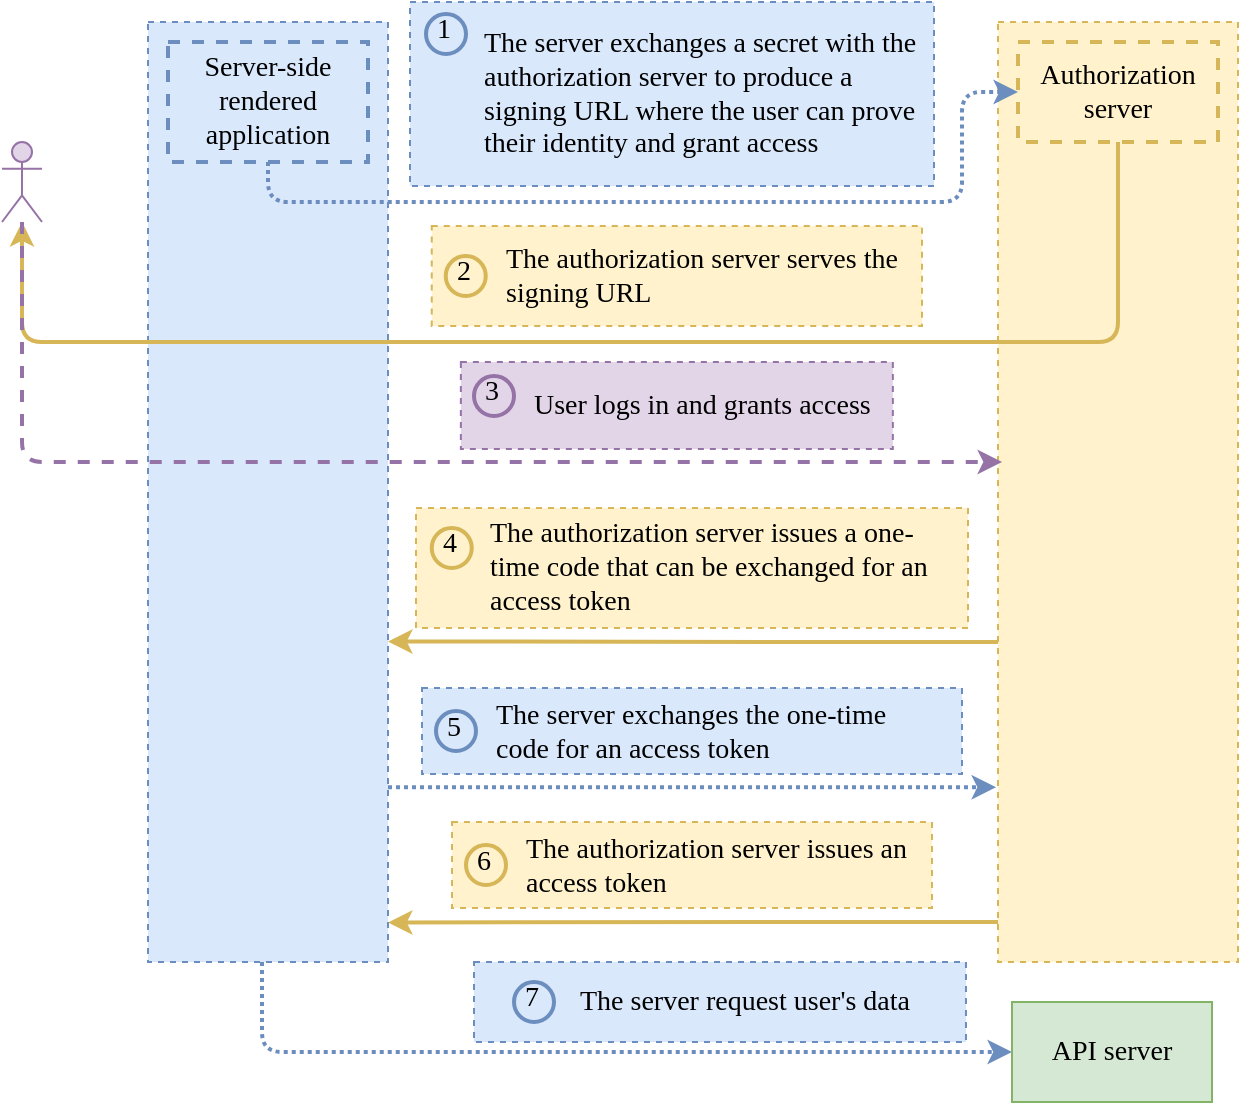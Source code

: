 <mxfile version="20.2.8" type="github" pages="2">
  <diagram id="vSn0QKJqHxPC6K8kOgIM" name="auth_code_flow">
    <mxGraphModel dx="1038" dy="667" grid="1" gridSize="10" guides="1" tooltips="1" connect="1" arrows="1" fold="1" page="1" pageScale="1" pageWidth="850" pageHeight="1100" math="0" shadow="0">
      <root>
        <mxCell id="0" />
        <mxCell id="1" parent="0" />
        <mxCell id="Ktnll7n3VR85cGEusO8C-1" style="edgeStyle=orthogonalEdgeStyle;rounded=1;orthogonalLoop=1;jettySize=auto;html=1;entryX=1;entryY=0.659;entryDx=0;entryDy=0;entryPerimeter=0;strokeColor=#d6b656;strokeWidth=2;fillColor=#fff2cc;fontFamily=Comic Sans MS;fontSize=14;" edge="1" parent="1" source="Ktnll7n3VR85cGEusO8C-3" target="Ktnll7n3VR85cGEusO8C-6">
          <mxGeometry relative="1" as="geometry">
            <Array as="points">
              <mxPoint x="500" y="330" />
              <mxPoint x="500" y="330" />
            </Array>
          </mxGeometry>
        </mxCell>
        <mxCell id="Ktnll7n3VR85cGEusO8C-2" style="edgeStyle=orthogonalEdgeStyle;rounded=1;orthogonalLoop=1;jettySize=auto;html=1;entryX=1;entryY=0.958;entryDx=0;entryDy=0;entryPerimeter=0;strokeColor=#d6b656;strokeWidth=2;fillColor=#fff2cc;fontFamily=Comic Sans MS;fontSize=14;" edge="1" parent="1" source="Ktnll7n3VR85cGEusO8C-3" target="Ktnll7n3VR85cGEusO8C-6">
          <mxGeometry relative="1" as="geometry">
            <Array as="points">
              <mxPoint x="480" y="470" />
              <mxPoint x="480" y="470" />
            </Array>
          </mxGeometry>
        </mxCell>
        <mxCell id="Ktnll7n3VR85cGEusO8C-3" value="" style="rounded=0;whiteSpace=wrap;html=1;strokeColor=#d6b656;dashed=1;fillColor=#fff2cc;fontFamily=Comic Sans MS;fontSize=14;" vertex="1" parent="1">
          <mxGeometry x="578" y="20" width="120" height="470" as="geometry" />
        </mxCell>
        <mxCell id="Ktnll7n3VR85cGEusO8C-4" style="edgeStyle=orthogonalEdgeStyle;rounded=1;orthogonalLoop=1;jettySize=auto;html=1;entryX=0;entryY=0.5;entryDx=0;entryDy=0;fillColor=#dae8fc;strokeColor=#6c8ebf;strokeWidth=2;dashed=1;dashPattern=1 1;fontFamily=Comic Sans MS;fontSize=14;" edge="1" parent="1" target="Ktnll7n3VR85cGEusO8C-9">
          <mxGeometry relative="1" as="geometry">
            <Array as="points">
              <mxPoint x="210" y="535" />
            </Array>
            <mxPoint x="210" y="490" as="sourcePoint" />
          </mxGeometry>
        </mxCell>
        <mxCell id="Ktnll7n3VR85cGEusO8C-5" style="edgeStyle=orthogonalEdgeStyle;rounded=1;orthogonalLoop=1;jettySize=auto;html=1;entryX=-0.008;entryY=0.814;entryDx=0;entryDy=0;entryPerimeter=0;strokeColor=#6c8ebf;strokeWidth=2;fillColor=#dae8fc;dashed=1;dashPattern=1 1;fontFamily=Comic Sans MS;fontSize=14;" edge="1" parent="1" source="Ktnll7n3VR85cGEusO8C-6" target="Ktnll7n3VR85cGEusO8C-3">
          <mxGeometry relative="1" as="geometry">
            <Array as="points">
              <mxPoint x="425" y="403" />
            </Array>
          </mxGeometry>
        </mxCell>
        <mxCell id="Ktnll7n3VR85cGEusO8C-6" value="" style="rounded=0;whiteSpace=wrap;html=1;strokeColor=#6c8ebf;dashed=1;fillColor=#dae8fc;fontFamily=Comic Sans MS;fontSize=14;" vertex="1" parent="1">
          <mxGeometry x="153" y="20" width="120" height="470" as="geometry" />
        </mxCell>
        <mxCell id="Ktnll7n3VR85cGEusO8C-7" style="edgeStyle=orthogonalEdgeStyle;rounded=1;orthogonalLoop=1;jettySize=auto;html=1;strokeColor=#d6b656;strokeWidth=2;fillColor=#fff2cc;fontFamily=Comic Sans MS;fontSize=14;" edge="1" parent="1" source="Ktnll7n3VR85cGEusO8C-8" target="Ktnll7n3VR85cGEusO8C-16">
          <mxGeometry relative="1" as="geometry">
            <Array as="points">
              <mxPoint x="638" y="180" />
              <mxPoint x="90" y="180" />
            </Array>
          </mxGeometry>
        </mxCell>
        <mxCell id="Ktnll7n3VR85cGEusO8C-8" value="Authorization server" style="rounded=0;whiteSpace=wrap;html=1;dashed=1;fillColor=#fff2cc;strokeColor=#d6b656;strokeWidth=2;fontFamily=Comic Sans MS;fontSize=14;" vertex="1" parent="1">
          <mxGeometry x="588" y="30" width="100" height="50" as="geometry" />
        </mxCell>
        <mxCell id="Ktnll7n3VR85cGEusO8C-9" value="API server" style="rounded=0;whiteSpace=wrap;html=1;fillColor=#d5e8d4;strokeColor=#82b366;fontFamily=Comic Sans MS;fontSize=14;" vertex="1" parent="1">
          <mxGeometry x="585" y="510" width="100" height="50" as="geometry" />
        </mxCell>
        <mxCell id="Ktnll7n3VR85cGEusO8C-10" value="&lt;span style=&quot;font-size: 14px;&quot;&gt;The server exchanges a secret with the authorization server to produce a signing URL where the user can prove their identity and grant access&lt;/span&gt;" style="text;html=1;strokeColor=#6c8ebf;fillColor=#dae8fc;align=left;verticalAlign=middle;whiteSpace=wrap;rounded=0;dashed=1;spacingLeft=35;fontFamily=Comic Sans MS;fontSize=14;" vertex="1" parent="1">
          <mxGeometry x="284" y="10" width="262" height="92" as="geometry" />
        </mxCell>
        <mxCell id="Ktnll7n3VR85cGEusO8C-11" value="1" style="ellipse;whiteSpace=wrap;html=1;aspect=fixed;strokeWidth=2;fontFamily=Comic Sans MS;spacingBottom=4;spacingRight=2;strokeColor=#6c8ebf;fillColor=#dae8fc;fontSize=14;" vertex="1" parent="1">
          <mxGeometry x="292" y="16" width="20" height="20" as="geometry" />
        </mxCell>
        <mxCell id="Ktnll7n3VR85cGEusO8C-12" value="&lt;span style=&quot;text-align: center; font-size: 14px;&quot;&gt;The authorization server serves the signing URL&lt;/span&gt;" style="text;html=1;strokeColor=#d6b656;fillColor=#fff2cc;align=left;verticalAlign=middle;whiteSpace=wrap;rounded=0;dashed=1;spacingLeft=35;spacingRight=10;fontFamily=Comic Sans MS;fontSize=14;" vertex="1" parent="1">
          <mxGeometry x="294.87" y="122" width="245.13" height="50" as="geometry" />
        </mxCell>
        <mxCell id="Ktnll7n3VR85cGEusO8C-13" value="2" style="ellipse;whiteSpace=wrap;html=1;aspect=fixed;strokeWidth=2;fontFamily=Comic Sans MS;spacingBottom=4;spacingRight=2;strokeColor=#d6b656;fillColor=#fff2cc;fontSize=14;" vertex="1" parent="1">
          <mxGeometry x="301.87" y="137" width="20" height="20" as="geometry" />
        </mxCell>
        <mxCell id="Ktnll7n3VR85cGEusO8C-14" value="The server request user&#39;s data" style="text;html=1;strokeColor=#6c8ebf;fillColor=#dae8fc;align=center;verticalAlign=middle;whiteSpace=wrap;rounded=0;dashed=1;spacingLeft=25;fontFamily=Comic Sans MS;fontSize=14;" vertex="1" parent="1">
          <mxGeometry x="316" y="490" width="245.99" height="40" as="geometry" />
        </mxCell>
        <mxCell id="Ktnll7n3VR85cGEusO8C-15" style="edgeStyle=orthogonalEdgeStyle;rounded=1;orthogonalLoop=1;jettySize=auto;html=1;entryX=0.017;entryY=0.468;entryDx=0;entryDy=0;entryPerimeter=0;strokeColor=#9673a6;strokeWidth=2;fillColor=#e1d5e7;dashed=1;fontFamily=Comic Sans MS;fontSize=14;" edge="1" parent="1" source="Ktnll7n3VR85cGEusO8C-16" target="Ktnll7n3VR85cGEusO8C-3">
          <mxGeometry relative="1" as="geometry">
            <Array as="points">
              <mxPoint x="90" y="240" />
            </Array>
          </mxGeometry>
        </mxCell>
        <mxCell id="Ktnll7n3VR85cGEusO8C-16" value="" style="shape=umlActor;verticalLabelPosition=bottom;verticalAlign=top;html=1;outlineConnect=0;strokeColor=#9673a6;strokeWidth=1;fillColor=#e1d5e7;fontFamily=Comic Sans MS;fontSize=14;" vertex="1" parent="1">
          <mxGeometry x="80" y="80" width="20" height="40" as="geometry" />
        </mxCell>
        <mxCell id="Ktnll7n3VR85cGEusO8C-17" value="&lt;span style=&quot;font-size: 14px;&quot;&gt;User logs in and grants access&lt;/span&gt;" style="text;html=1;strokeColor=#9673a6;fillColor=#e1d5e7;align=left;verticalAlign=middle;whiteSpace=wrap;rounded=0;dashed=1;spacingLeft=35;spacingRight=10;fontFamily=Comic Sans MS;fontSize=14;" vertex="1" parent="1">
          <mxGeometry x="309.43" y="190" width="216" height="43.5" as="geometry" />
        </mxCell>
        <mxCell id="Ktnll7n3VR85cGEusO8C-18" value="&lt;span style=&quot;font-size: 14px;&quot;&gt;The authorization server issues a one-time code that can be exchanged for an access token&lt;/span&gt;" style="text;html=1;strokeColor=#d6b656;fillColor=#fff2cc;align=left;verticalAlign=middle;whiteSpace=wrap;rounded=0;dashed=1;spacingLeft=35;spacingRight=10;fontFamily=Comic Sans MS;fontSize=14;" vertex="1" parent="1">
          <mxGeometry x="287" y="263" width="276" height="60" as="geometry" />
        </mxCell>
        <mxCell id="Ktnll7n3VR85cGEusO8C-19" value="&lt;span style=&quot;font-size: 14px;&quot;&gt;The server exchanges the one-time code for an access token&lt;/span&gt;" style="text;html=1;strokeColor=#6c8ebf;fillColor=#dae8fc;align=left;verticalAlign=middle;whiteSpace=wrap;rounded=0;dashed=1;spacingLeft=35;spacingRight=10;fontFamily=Comic Sans MS;fontSize=14;" vertex="1" parent="1">
          <mxGeometry x="290" y="353" width="270" height="43" as="geometry" />
        </mxCell>
        <mxCell id="Ktnll7n3VR85cGEusO8C-20" value="&lt;span style=&quot;font-size: 14px;&quot;&gt;The authorization server issues an access token&lt;/span&gt;" style="text;html=1;strokeColor=#d6b656;fillColor=#fff2cc;align=left;verticalAlign=middle;whiteSpace=wrap;rounded=0;dashed=1;spacingLeft=35;spacingRight=10;fontFamily=Comic Sans MS;fontSize=14;" vertex="1" parent="1">
          <mxGeometry x="305" y="420" width="240" height="43" as="geometry" />
        </mxCell>
        <mxCell id="Ktnll7n3VR85cGEusO8C-21" style="edgeStyle=orthogonalEdgeStyle;rounded=1;orthogonalLoop=1;jettySize=auto;html=1;strokeColor=#6c8ebf;strokeWidth=2;fillColor=#dae8fc;dashed=1;dashPattern=1 1;fontFamily=Comic Sans MS;fontSize=14;" edge="1" parent="1" source="Ktnll7n3VR85cGEusO8C-22" target="Ktnll7n3VR85cGEusO8C-8">
          <mxGeometry relative="1" as="geometry">
            <Array as="points">
              <mxPoint x="213" y="110" />
              <mxPoint x="560" y="110" />
              <mxPoint x="560" y="55" />
            </Array>
          </mxGeometry>
        </mxCell>
        <mxCell id="Ktnll7n3VR85cGEusO8C-22" value="Server-side rendered application" style="rounded=0;whiteSpace=wrap;html=1;dashed=1;fillColor=#dae8fc;strokeColor=#6c8ebf;strokeWidth=2;fontFamily=Comic Sans MS;fontSize=14;" vertex="1" parent="1">
          <mxGeometry x="163" y="30" width="100" height="60" as="geometry" />
        </mxCell>
        <mxCell id="Ktnll7n3VR85cGEusO8C-23" value="3" style="ellipse;whiteSpace=wrap;html=1;aspect=fixed;strokeWidth=2;fontFamily=Comic Sans MS;spacingBottom=4;spacingRight=2;strokeColor=#9673a6;fillColor=#e1d5e7;fontSize=14;" vertex="1" parent="1">
          <mxGeometry x="316" y="197" width="20" height="20" as="geometry" />
        </mxCell>
        <mxCell id="Ktnll7n3VR85cGEusO8C-24" value="4" style="ellipse;whiteSpace=wrap;html=1;aspect=fixed;strokeWidth=2;fontFamily=Comic Sans MS;spacingBottom=4;spacingRight=2;strokeColor=#d6b656;fillColor=#fff2cc;fontSize=14;" vertex="1" parent="1">
          <mxGeometry x="294.87" y="273" width="20" height="20" as="geometry" />
        </mxCell>
        <mxCell id="Ktnll7n3VR85cGEusO8C-25" value="5" style="ellipse;whiteSpace=wrap;html=1;aspect=fixed;strokeWidth=2;fontFamily=Comic Sans MS;spacingBottom=4;spacingRight=2;strokeColor=#6c8ebf;fillColor=#dae8fc;fontSize=14;" vertex="1" parent="1">
          <mxGeometry x="297.0" y="364.5" width="20" height="20" as="geometry" />
        </mxCell>
        <mxCell id="Ktnll7n3VR85cGEusO8C-26" value="6" style="ellipse;whiteSpace=wrap;html=1;aspect=fixed;strokeWidth=2;fontFamily=Comic Sans MS;spacingBottom=4;spacingRight=2;strokeColor=#d6b656;fillColor=#fff2cc;fontSize=14;" vertex="1" parent="1">
          <mxGeometry x="312" y="431.5" width="20" height="20" as="geometry" />
        </mxCell>
        <mxCell id="Ktnll7n3VR85cGEusO8C-27" value="7" style="ellipse;whiteSpace=wrap;html=1;aspect=fixed;strokeWidth=2;fontFamily=Comic Sans MS;spacingBottom=4;spacingRight=2;strokeColor=#6c8ebf;fillColor=#dae8fc;fontSize=14;" vertex="1" parent="1">
          <mxGeometry x="336" y="500" width="20" height="20" as="geometry" />
        </mxCell>
      </root>
    </mxGraphModel>
  </diagram>
  <diagram id="oEkhClIyqJKNwqZZtZzC" name="Page-2">
    <mxGraphModel dx="1038" dy="667" grid="1" gridSize="10" guides="1" tooltips="1" connect="1" arrows="1" fold="1" page="1" pageScale="1" pageWidth="850" pageHeight="1100" math="0" shadow="0">
      <root>
        <mxCell id="0" />
        <mxCell id="1" parent="0" />
        <mxCell id="hR53CWmxyGsKpNj8CMeB-1" style="edgeStyle=orthogonalEdgeStyle;rounded=0;orthogonalLoop=1;jettySize=auto;html=1;entryX=1.003;entryY=0.955;entryDx=0;entryDy=0;entryPerimeter=0;strokeWidth=2;fillColor=#fff2cc;strokeColor=#d6b656;fontSize=14;fontFamily=Comic Sans MS;" edge="1" parent="1" source="hR53CWmxyGsKpNj8CMeB-2" target="hR53CWmxyGsKpNj8CMeB-5">
          <mxGeometry relative="1" as="geometry">
            <mxPoint x="250" y="500" as="targetPoint" />
            <Array as="points">
              <mxPoint x="215" y="531" />
            </Array>
          </mxGeometry>
        </mxCell>
        <mxCell id="hR53CWmxyGsKpNj8CMeB-2" value="" style="rounded=0;whiteSpace=wrap;html=1;strokeColor=#d6b656;dashed=1;fillColor=#fff2cc;strokeWidth=1;fontSize=14;fontFamily=Comic Sans MS;" vertex="1" parent="1">
          <mxGeometry x="570" y="150" width="120" height="400" as="geometry" />
        </mxCell>
        <mxCell id="hR53CWmxyGsKpNj8CMeB-3" style="edgeStyle=orthogonalEdgeStyle;rounded=1;orthogonalLoop=1;jettySize=auto;html=1;entryX=0;entryY=0.5;entryDx=0;entryDy=0;dashed=1;dashPattern=1 1;strokeWidth=2;fillColor=#dae8fc;strokeColor=#6c8ebf;fontSize=14;fontFamily=Comic Sans MS;" edge="1" parent="1" source="hR53CWmxyGsKpNj8CMeB-5" target="hR53CWmxyGsKpNj8CMeB-12">
          <mxGeometry relative="1" as="geometry">
            <Array as="points">
              <mxPoint x="155" y="595" />
            </Array>
          </mxGeometry>
        </mxCell>
        <mxCell id="hR53CWmxyGsKpNj8CMeB-4" style="edgeStyle=orthogonalEdgeStyle;rounded=1;orthogonalLoop=1;jettySize=auto;html=1;entryX=-0.018;entryY=0.789;entryDx=0;entryDy=0;entryPerimeter=0;dashed=1;dashPattern=1 1;strokeWidth=2;fillColor=#dae8fc;strokeColor=#6c8ebf;fontSize=14;fontFamily=Comic Sans MS;" edge="1" parent="1" source="hR53CWmxyGsKpNj8CMeB-5" target="hR53CWmxyGsKpNj8CMeB-2">
          <mxGeometry relative="1" as="geometry">
            <Array as="points">
              <mxPoint x="367" y="466" />
            </Array>
          </mxGeometry>
        </mxCell>
        <mxCell id="hR53CWmxyGsKpNj8CMeB-5" value="" style="rounded=0;whiteSpace=wrap;html=1;strokeColor=#6c8ebf;dashed=1;fillColor=#dae8fc;fontSize=14;fontFamily=Comic Sans MS;" vertex="1" parent="1">
          <mxGeometry x="95" y="150" width="120" height="400" as="geometry" />
        </mxCell>
        <mxCell id="hR53CWmxyGsKpNj8CMeB-6" value="" style="rounded=0;whiteSpace=wrap;html=1;dashed=1;fillColor=#fff2cc;strokeColor=#d6b656;fontSize=14;fontFamily=Comic Sans MS;" vertex="1" parent="1">
          <mxGeometry x="105" y="320" width="100" height="40" as="geometry" />
        </mxCell>
        <mxCell id="hR53CWmxyGsKpNj8CMeB-7" style="edgeStyle=orthogonalEdgeStyle;rounded=1;orthogonalLoop=1;jettySize=auto;html=1;fontSize=14;fontFamily=Comic Sans MS;" edge="1" parent="1" source="hR53CWmxyGsKpNj8CMeB-9" target="hR53CWmxyGsKpNj8CMeB-16">
          <mxGeometry relative="1" as="geometry">
            <Array as="points">
              <mxPoint x="155" y="310" />
              <mxPoint x="135" y="310" />
            </Array>
          </mxGeometry>
        </mxCell>
        <mxCell id="hR53CWmxyGsKpNj8CMeB-8" style="edgeStyle=orthogonalEdgeStyle;rounded=1;orthogonalLoop=1;jettySize=auto;html=1;fontSize=14;fontFamily=Comic Sans MS;" edge="1" parent="1" source="hR53CWmxyGsKpNj8CMeB-9" target="hR53CWmxyGsKpNj8CMeB-14">
          <mxGeometry relative="1" as="geometry">
            <Array as="points">
              <mxPoint x="155" y="310" />
              <mxPoint x="175" y="310" />
            </Array>
          </mxGeometry>
        </mxCell>
        <mxCell id="hR53CWmxyGsKpNj8CMeB-9" value="" style="sketch=0;pointerEvents=1;shadow=0;dashed=0;html=1;strokeColor=none;fillColor=#505050;labelPosition=center;verticalLabelPosition=bottom;verticalAlign=top;outlineConnect=0;align=center;shape=mxgraph.office.concepts.web_page;fontSize=14;fontFamily=Comic Sans MS;" vertex="1" parent="1">
          <mxGeometry x="130" y="185" width="50" height="54" as="geometry" />
        </mxCell>
        <mxCell id="hR53CWmxyGsKpNj8CMeB-10" style="edgeStyle=orthogonalEdgeStyle;rounded=0;orthogonalLoop=1;jettySize=auto;html=1;exitX=-0.005;exitY=0.649;exitDx=0;exitDy=0;exitPerimeter=0;strokeWidth=2;fillColor=#fff2cc;strokeColor=#d6b656;fontSize=14;fontFamily=Comic Sans MS;" edge="1" parent="1" source="hR53CWmxyGsKpNj8CMeB-2" target="hR53CWmxyGsKpNj8CMeB-5">
          <mxGeometry relative="1" as="geometry">
            <Array as="points">
              <mxPoint x="280" y="410" />
              <mxPoint x="280" y="410" />
            </Array>
          </mxGeometry>
        </mxCell>
        <mxCell id="hR53CWmxyGsKpNj8CMeB-11" value="Authorization server" style="rounded=0;whiteSpace=wrap;html=1;dashed=1;fillColor=#fff2cc;strokeColor=#d6b656;strokeWidth=2;fontSize=14;fontFamily=Comic Sans MS;" vertex="1" parent="1">
          <mxGeometry x="580" y="160" width="100" height="50" as="geometry" />
        </mxCell>
        <mxCell id="hR53CWmxyGsKpNj8CMeB-12" value="API server" style="rounded=0;whiteSpace=wrap;html=1;fillColor=#d5e8d4;strokeColor=#82b366;fontSize=14;fontFamily=Comic Sans MS;" vertex="1" parent="1">
          <mxGeometry x="580" y="570" width="100" height="50" as="geometry" />
        </mxCell>
        <mxCell id="hR53CWmxyGsKpNj8CMeB-13" style="edgeStyle=orthogonalEdgeStyle;rounded=0;orthogonalLoop=1;jettySize=auto;html=1;dashed=1;dashPattern=1 1;strokeWidth=2;fillColor=#dae8fc;strokeColor=#6c8ebf;fontSize=14;fontFamily=Comic Sans MS;" edge="1" parent="1" source="hR53CWmxyGsKpNj8CMeB-14">
          <mxGeometry relative="1" as="geometry">
            <mxPoint x="520" y="340" as="targetPoint" />
          </mxGeometry>
        </mxCell>
        <mxCell id="hR53CWmxyGsKpNj8CMeB-14" value="" style="sketch=0;pointerEvents=1;shadow=0;dashed=0;html=1;strokeColor=none;fillColor=#DF8C42;labelPosition=center;verticalLabelPosition=bottom;verticalAlign=top;align=center;outlineConnect=0;shape=mxgraph.veeam2.encrypted;fontSize=14;fontFamily=Comic Sans MS;" vertex="1" parent="1">
          <mxGeometry x="164" y="330" width="21" height="21" as="geometry" />
        </mxCell>
        <mxCell id="hR53CWmxyGsKpNj8CMeB-15" style="edgeStyle=orthogonalEdgeStyle;rounded=0;orthogonalLoop=1;jettySize=auto;html=1;entryX=0;entryY=0.5;entryDx=0;entryDy=0;dashed=1;fontSize=14;fontFamily=Comic Sans MS;" edge="1" parent="1" source="hR53CWmxyGsKpNj8CMeB-16" target="hR53CWmxyGsKpNj8CMeB-24">
          <mxGeometry relative="1" as="geometry">
            <Array as="points">
              <mxPoint x="135" y="445" />
            </Array>
          </mxGeometry>
        </mxCell>
        <mxCell id="hR53CWmxyGsKpNj8CMeB-16" value="" style="shape=image;html=1;verticalAlign=top;verticalLabelPosition=bottom;labelBackgroundColor=#ffffff;imageAspect=0;aspect=fixed;image=https://cdn3.iconfinder.com/data/icons/strokeline/128/revisi_02-128.png;fontSize=14;fontFamily=Comic Sans MS;" vertex="1" parent="1">
          <mxGeometry x="125" y="330" width="20" height="20" as="geometry" />
        </mxCell>
        <mxCell id="hR53CWmxyGsKpNj8CMeB-17" value="SPA" style="text;html=1;strokeColor=#6c8ebf;fillColor=#dae8fc;align=center;verticalAlign=middle;whiteSpace=wrap;rounded=0;dashed=1;strokeWidth=2;fontSize=14;fontFamily=Comic Sans MS;" vertex="1" parent="1">
          <mxGeometry x="125" y="157" width="60" height="30" as="geometry" />
        </mxCell>
        <mxCell id="hR53CWmxyGsKpNj8CMeB-18" value="Generate code verifier and code challenge" style="text;html=1;strokeColor=#6c8ebf;fillColor=#dae8fc;align=center;verticalAlign=middle;whiteSpace=wrap;rounded=0;dashed=1;spacingLeft=25;fontSize=14;fontFamily=Comic Sans MS;" vertex="1" parent="1">
          <mxGeometry x="167" y="260" width="313" height="30" as="geometry" />
        </mxCell>
        <mxCell id="hR53CWmxyGsKpNj8CMeB-19" value="1" style="ellipse;whiteSpace=wrap;html=1;aspect=fixed;strokeWidth=2;fontFamily=Comic Sans MS;spacingBottom=4;spacingRight=2;strokeColor=#6c8ebf;fillColor=#dae8fc;fontSize=14;" vertex="1" parent="1">
          <mxGeometry x="173" y="265" width="20" height="20" as="geometry" />
        </mxCell>
        <mxCell id="hR53CWmxyGsKpNj8CMeB-20" value="Authorization request with code challenge" style="text;html=1;strokeColor=#6c8ebf;fillColor=#dae8fc;align=center;verticalAlign=middle;whiteSpace=wrap;rounded=0;dashed=1;spacingLeft=25;fontSize=14;fontFamily=Comic Sans MS;" vertex="1" parent="1">
          <mxGeometry x="236.88" y="304" width="313.12" height="30" as="geometry" />
        </mxCell>
        <mxCell id="hR53CWmxyGsKpNj8CMeB-21" value="2" style="ellipse;whiteSpace=wrap;html=1;aspect=fixed;strokeWidth=2;fontFamily=Comic Sans MS;spacingBottom=4;spacingRight=2;strokeColor=#6c8ebf;fillColor=#dae8fc;fontSize=14;" vertex="1" parent="1">
          <mxGeometry x="242.88" y="309" width="20" height="20" as="geometry" />
        </mxCell>
        <mxCell id="hR53CWmxyGsKpNj8CMeB-22" value="Authorization code response" style="text;html=1;strokeColor=#d6b656;fillColor=#fff2cc;align=center;verticalAlign=middle;whiteSpace=wrap;rounded=0;dashed=1;spacingLeft=25;fontSize=14;fontFamily=Comic Sans MS;" vertex="1" parent="1">
          <mxGeometry x="269.38" y="373" width="230.62" height="30" as="geometry" />
        </mxCell>
        <mxCell id="hR53CWmxyGsKpNj8CMeB-23" value="3" style="ellipse;whiteSpace=wrap;html=1;aspect=fixed;strokeWidth=2;fontFamily=Comic Sans MS;spacingBottom=4;spacingRight=2;strokeColor=#d6b656;fillColor=#fff2cc;fontSize=14;" vertex="1" parent="1">
          <mxGeometry x="276.88" y="378" width="20" height="20" as="geometry" />
        </mxCell>
        <mxCell id="hR53CWmxyGsKpNj8CMeB-24" value="Authorization code + code verifier" style="text;html=1;strokeColor=#6c8ebf;fillColor=#dae8fc;align=center;verticalAlign=middle;whiteSpace=wrap;rounded=0;dashed=1;spacingLeft=25;fontSize=14;fontFamily=Comic Sans MS;" vertex="1" parent="1">
          <mxGeometry x="256.87" y="430" width="263.13" height="30" as="geometry" />
        </mxCell>
        <mxCell id="hR53CWmxyGsKpNj8CMeB-25" value="4" style="ellipse;whiteSpace=wrap;html=1;aspect=fixed;strokeWidth=2;fontFamily=Comic Sans MS;spacingBottom=4;spacingRight=2;strokeColor=#6c8ebf;fillColor=#dae8fc;fontSize=14;" vertex="1" parent="1">
          <mxGeometry x="265.37" y="435" width="20" height="20" as="geometry" />
        </mxCell>
        <mxCell id="hR53CWmxyGsKpNj8CMeB-26" value="Access token" style="text;html=1;strokeColor=#d6b656;fillColor=#fff2cc;align=center;verticalAlign=middle;whiteSpace=wrap;rounded=0;dashed=1;spacingLeft=25;fontSize=14;fontFamily=Comic Sans MS;" vertex="1" parent="1">
          <mxGeometry x="311.25" y="495" width="128.75" height="30" as="geometry" />
        </mxCell>
        <mxCell id="hR53CWmxyGsKpNj8CMeB-27" value="5" style="ellipse;whiteSpace=wrap;html=1;aspect=fixed;strokeWidth=2;fontFamily=Comic Sans MS;spacingBottom=4;spacingRight=2;strokeColor=#d6b656;fillColor=#fff2cc;fontSize=14;" vertex="1" parent="1">
          <mxGeometry x="315" y="500" width="20" height="20" as="geometry" />
        </mxCell>
        <mxCell id="hR53CWmxyGsKpNj8CMeB-28" value="Request user&#39;s data" style="text;html=1;strokeColor=#6c8ebf;fillColor=#dae8fc;align=center;verticalAlign=middle;whiteSpace=wrap;rounded=0;dashed=1;spacingLeft=25;fontSize=14;fontFamily=Comic Sans MS;" vertex="1" parent="1">
          <mxGeometry x="299.01" y="560" width="180.99" height="30" as="geometry" />
        </mxCell>
        <mxCell id="hR53CWmxyGsKpNj8CMeB-29" value="6" style="ellipse;whiteSpace=wrap;html=1;aspect=fixed;strokeWidth=2;fontFamily=Comic Sans MS;spacingBottom=4;spacingRight=2;strokeColor=#6c8ebf;fillColor=#dae8fc;fontSize=14;" vertex="1" parent="1">
          <mxGeometry x="306.26" y="565" width="20" height="20" as="geometry" />
        </mxCell>
      </root>
    </mxGraphModel>
  </diagram>
</mxfile>
